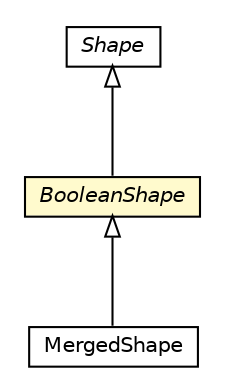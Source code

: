 #!/usr/local/bin/dot
#
# Class diagram 
# Generated by UMLGraph version R5_6-24-gf6e263 (http://www.umlgraph.org/)
#

digraph G {
	edge [fontname="Helvetica",fontsize=10,labelfontname="Helvetica",labelfontsize=10];
	node [fontname="Helvetica",fontsize=10,shape=plaintext];
	nodesep=0.25;
	ranksep=0.5;
	// org.universAAL.ontology.shape.MergedShape
	c83215 [label=<<table title="org.universAAL.ontology.shape.MergedShape" border="0" cellborder="1" cellspacing="0" cellpadding="2" port="p" href="./MergedShape.html">
		<tr><td><table border="0" cellspacing="0" cellpadding="1">
<tr><td align="center" balign="center"> MergedShape </td></tr>
		</table></td></tr>
		</table>>, URL="./MergedShape.html", fontname="Helvetica", fontcolor="black", fontsize=10.0];
	// org.universAAL.ontology.shape.BooleanShape
	c83225 [label=<<table title="org.universAAL.ontology.shape.BooleanShape" border="0" cellborder="1" cellspacing="0" cellpadding="2" port="p" bgcolor="lemonChiffon" href="./BooleanShape.html">
		<tr><td><table border="0" cellspacing="0" cellpadding="1">
<tr><td align="center" balign="center"><font face="Helvetica-Oblique"> BooleanShape </font></td></tr>
		</table></td></tr>
		</table>>, URL="./BooleanShape.html", fontname="Helvetica", fontcolor="black", fontsize=10.0];
	// org.universAAL.ontology.shape.Shape
	c83231 [label=<<table title="org.universAAL.ontology.shape.Shape" border="0" cellborder="1" cellspacing="0" cellpadding="2" port="p" href="./Shape.html">
		<tr><td><table border="0" cellspacing="0" cellpadding="1">
<tr><td align="center" balign="center"><font face="Helvetica-Oblique"> Shape </font></td></tr>
		</table></td></tr>
		</table>>, URL="./Shape.html", fontname="Helvetica", fontcolor="black", fontsize=10.0];
	//org.universAAL.ontology.shape.MergedShape extends org.universAAL.ontology.shape.BooleanShape
	c83225:p -> c83215:p [dir=back,arrowtail=empty];
	//org.universAAL.ontology.shape.BooleanShape extends org.universAAL.ontology.shape.Shape
	c83231:p -> c83225:p [dir=back,arrowtail=empty];
}

